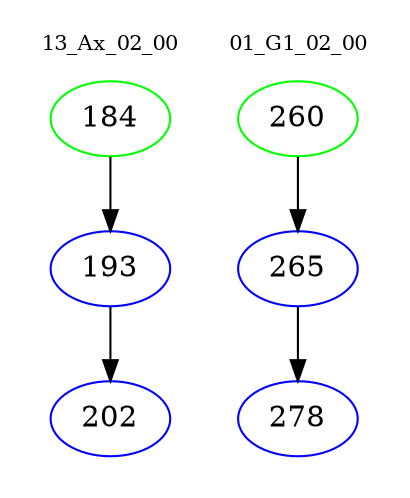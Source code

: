 digraph{
subgraph cluster_0 {
color = white
label = "13_Ax_02_00";
fontsize=10;
T0_184 [label="184", color="green"]
T0_184 -> T0_193 [color="black"]
T0_193 [label="193", color="blue"]
T0_193 -> T0_202 [color="black"]
T0_202 [label="202", color="blue"]
}
subgraph cluster_1 {
color = white
label = "01_G1_02_00";
fontsize=10;
T1_260 [label="260", color="green"]
T1_260 -> T1_265 [color="black"]
T1_265 [label="265", color="blue"]
T1_265 -> T1_278 [color="black"]
T1_278 [label="278", color="blue"]
}
}
